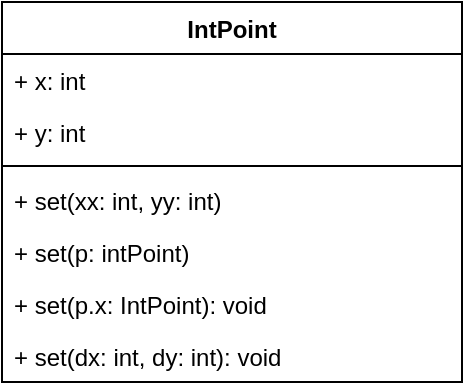 <mxfile version="22.1.16" type="github">
  <diagram name="Page-1" id="Shqh_HYtfTIECjASu8ig">
    <mxGraphModel dx="1386" dy="785" grid="1" gridSize="10" guides="1" tooltips="1" connect="1" arrows="1" fold="1" page="1" pageScale="1" pageWidth="850" pageHeight="1100" math="0" shadow="0">
      <root>
        <mxCell id="0" />
        <mxCell id="1" parent="0" />
        <mxCell id="mfNifxj7mafixPcPzQfF-2" value="IntPoint" style="swimlane;fontStyle=1;align=center;verticalAlign=top;childLayout=stackLayout;horizontal=1;startSize=26;horizontalStack=0;resizeParent=1;resizeParentMax=0;resizeLast=0;collapsible=1;marginBottom=0;whiteSpace=wrap;html=1;" vertex="1" parent="1">
          <mxGeometry x="340" y="360" width="230" height="190" as="geometry" />
        </mxCell>
        <mxCell id="mfNifxj7mafixPcPzQfF-3" value="+ x: int" style="text;strokeColor=none;fillColor=none;align=left;verticalAlign=top;spacingLeft=4;spacingRight=4;overflow=hidden;rotatable=0;points=[[0,0.5],[1,0.5]];portConstraint=eastwest;whiteSpace=wrap;html=1;" vertex="1" parent="mfNifxj7mafixPcPzQfF-2">
          <mxGeometry y="26" width="230" height="26" as="geometry" />
        </mxCell>
        <mxCell id="mfNifxj7mafixPcPzQfF-6" value="+ y: int" style="text;strokeColor=none;fillColor=none;align=left;verticalAlign=top;spacingLeft=4;spacingRight=4;overflow=hidden;rotatable=0;points=[[0,0.5],[1,0.5]];portConstraint=eastwest;whiteSpace=wrap;html=1;" vertex="1" parent="mfNifxj7mafixPcPzQfF-2">
          <mxGeometry y="52" width="230" height="26" as="geometry" />
        </mxCell>
        <mxCell id="mfNifxj7mafixPcPzQfF-4" value="" style="line;strokeWidth=1;fillColor=none;align=left;verticalAlign=middle;spacingTop=-1;spacingLeft=3;spacingRight=3;rotatable=0;labelPosition=right;points=[];portConstraint=eastwest;strokeColor=inherit;" vertex="1" parent="mfNifxj7mafixPcPzQfF-2">
          <mxGeometry y="78" width="230" height="8" as="geometry" />
        </mxCell>
        <mxCell id="mfNifxj7mafixPcPzQfF-10" value="+ set(xx: int, yy: int)" style="text;strokeColor=none;fillColor=none;align=left;verticalAlign=top;spacingLeft=4;spacingRight=4;overflow=hidden;rotatable=0;points=[[0,0.5],[1,0.5]];portConstraint=eastwest;whiteSpace=wrap;html=1;" vertex="1" parent="mfNifxj7mafixPcPzQfF-2">
          <mxGeometry y="86" width="230" height="26" as="geometry" />
        </mxCell>
        <mxCell id="mfNifxj7mafixPcPzQfF-11" value="+ set(p: intPoint)" style="text;strokeColor=none;fillColor=none;align=left;verticalAlign=top;spacingLeft=4;spacingRight=4;overflow=hidden;rotatable=0;points=[[0,0.5],[1,0.5]];portConstraint=eastwest;whiteSpace=wrap;html=1;" vertex="1" parent="mfNifxj7mafixPcPzQfF-2">
          <mxGeometry y="112" width="230" height="26" as="geometry" />
        </mxCell>
        <mxCell id="mfNifxj7mafixPcPzQfF-8" value="+ set(p.x: IntPoint): void" style="text;strokeColor=none;fillColor=none;align=left;verticalAlign=top;spacingLeft=4;spacingRight=4;overflow=hidden;rotatable=0;points=[[0,0.5],[1,0.5]];portConstraint=eastwest;whiteSpace=wrap;html=1;" vertex="1" parent="mfNifxj7mafixPcPzQfF-2">
          <mxGeometry y="138" width="230" height="26" as="geometry" />
        </mxCell>
        <mxCell id="mfNifxj7mafixPcPzQfF-5" value="+ set(dx: int, dy: int): void" style="text;strokeColor=none;fillColor=none;align=left;verticalAlign=top;spacingLeft=4;spacingRight=4;overflow=hidden;rotatable=0;points=[[0,0.5],[1,0.5]];portConstraint=eastwest;whiteSpace=wrap;html=1;" vertex="1" parent="mfNifxj7mafixPcPzQfF-2">
          <mxGeometry y="164" width="230" height="26" as="geometry" />
        </mxCell>
      </root>
    </mxGraphModel>
  </diagram>
</mxfile>
